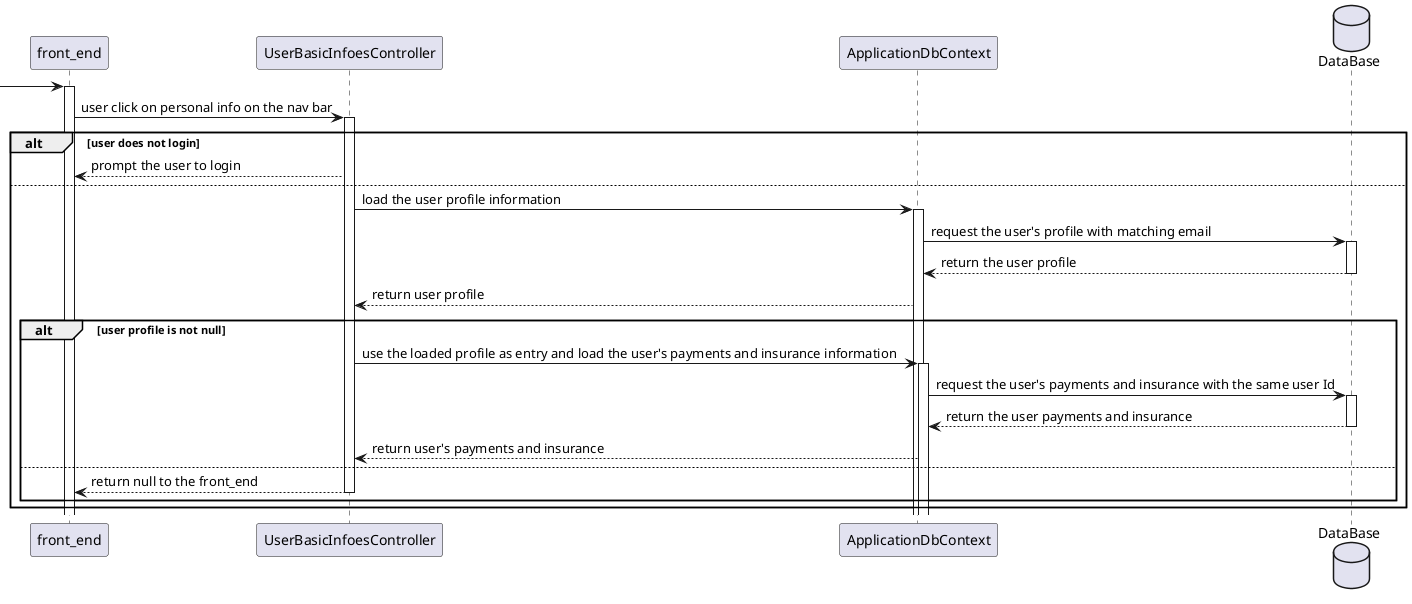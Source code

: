 @startuml
'https://plantuml.com/sequence-diagram

participant front_end
participant UserBasicInfoesController
participant ApplicationDbContext

database DataBase


-> front_end++
    front_end -> UserBasicInfoesController++: user click on personal info on the nav bar
        alt user does not login
            UserBasicInfoesController-->front_end: prompt the user to login
        else
            UserBasicInfoesController->ApplicationDbContext++:load the user profile information
                ApplicationDbContext->DataBase++: request the user's profile with matching email
                DataBase-->ApplicationDbContext--: return the user profile
            ApplicationDbContext-->UserBasicInfoesController: return user profile
            alt user profile is not null
                 UserBasicInfoesController->ApplicationDbContext++:use the loaded profile as entry and load the user's payments and insurance information
                    ApplicationDbContext->DataBase++: request the user's payments and insurance with the same user Id
                    DataBase-->ApplicationDbContext--: return the user payments and insurance
                 ApplicationDbContext-->UserBasicInfoesController: return user's payments and insurance
            else
                UserBasicInfoesController-->front_end--:return null to the front_end

            end

        end







@enduml
